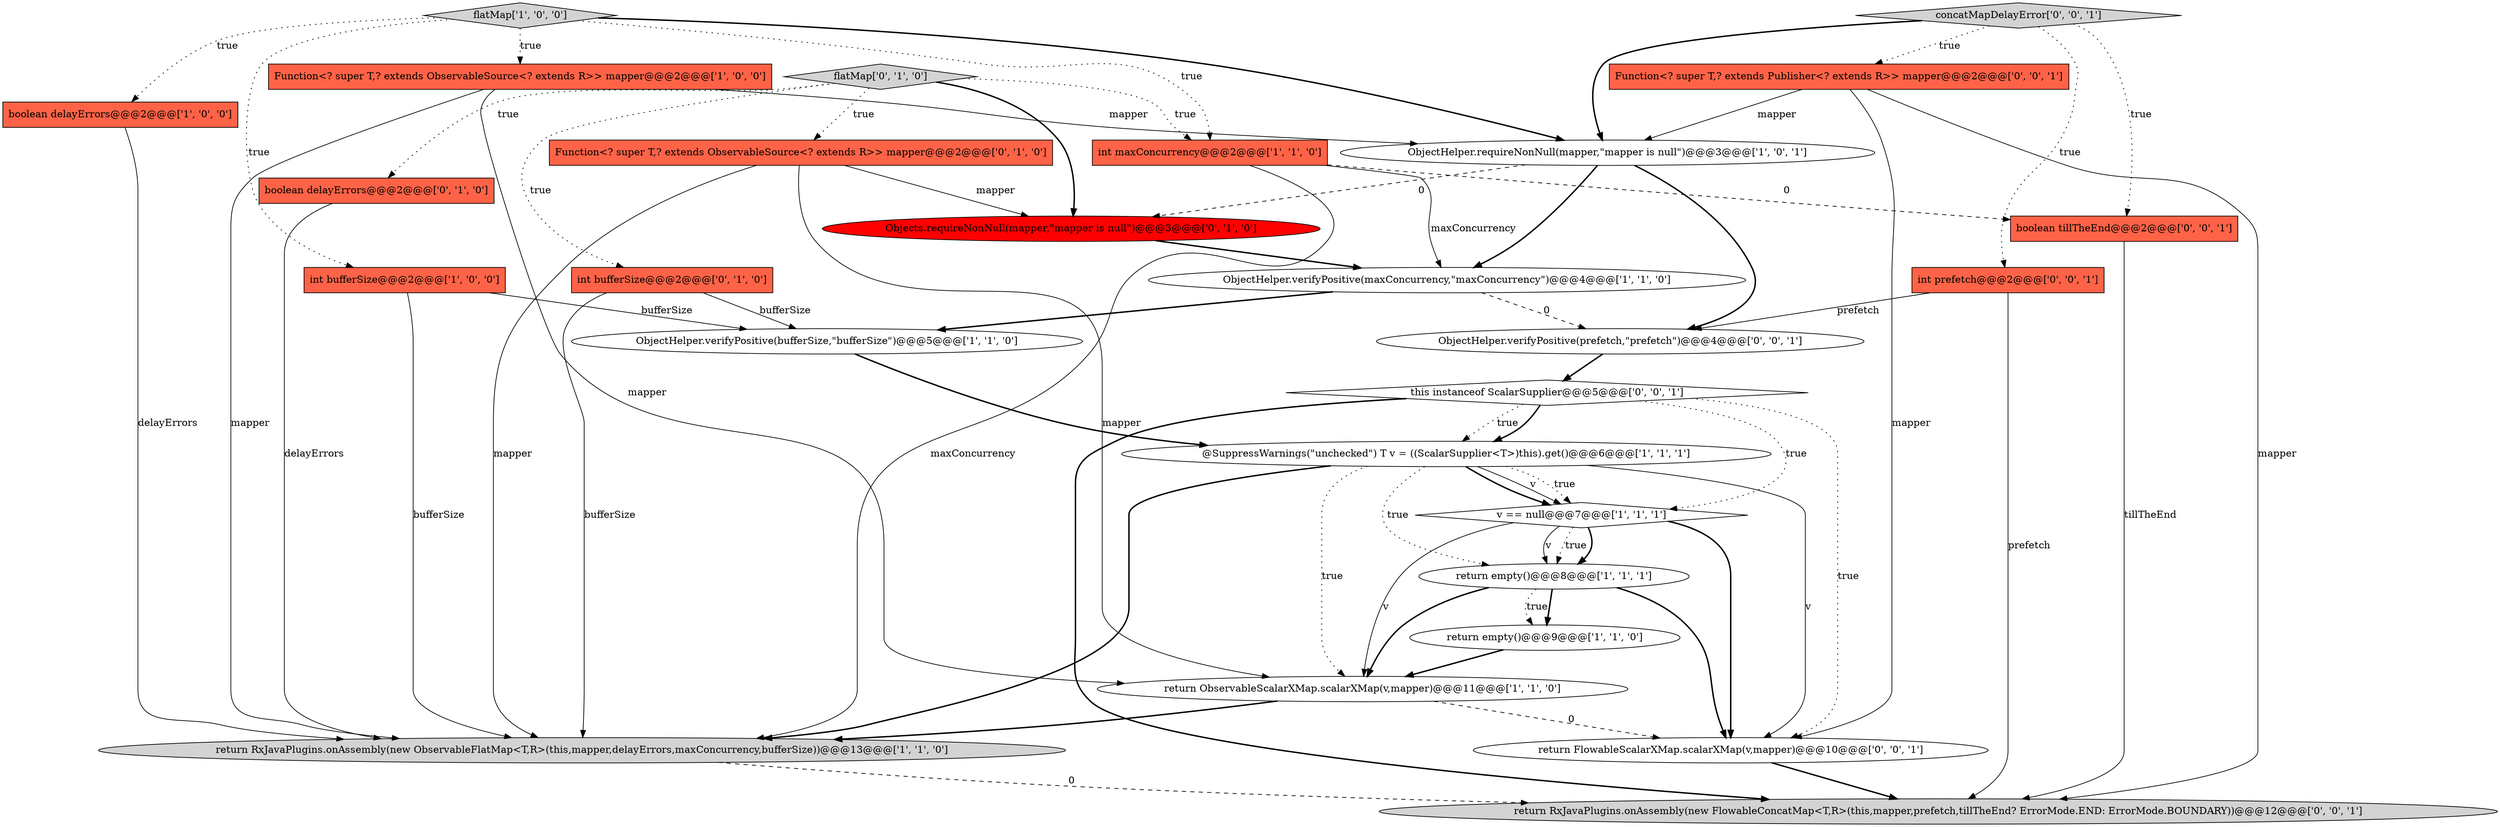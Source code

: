 digraph {
23 [style = filled, label = "boolean tillTheEnd@@@2@@@['0', '0', '1']", fillcolor = tomato, shape = box image = "AAA0AAABBB3BBB"];
8 [style = filled, label = "@SuppressWarnings(\"unchecked\") T v = ((ScalarSupplier<T>)this).get()@@@6@@@['1', '1', '1']", fillcolor = white, shape = ellipse image = "AAA0AAABBB1BBB"];
22 [style = filled, label = "return FlowableScalarXMap.scalarXMap(v,mapper)@@@10@@@['0', '0', '1']", fillcolor = white, shape = ellipse image = "AAA0AAABBB3BBB"];
4 [style = filled, label = "return RxJavaPlugins.onAssembly(new ObservableFlatMap<T,R>(this,mapper,delayErrors,maxConcurrency,bufferSize))@@@13@@@['1', '1', '0']", fillcolor = lightgray, shape = ellipse image = "AAA0AAABBB1BBB"];
0 [style = filled, label = "return empty()@@@9@@@['1', '1', '0']", fillcolor = white, shape = ellipse image = "AAA0AAABBB1BBB"];
3 [style = filled, label = "Function<? super T,? extends ObservableSource<? extends R>> mapper@@@2@@@['1', '0', '0']", fillcolor = tomato, shape = box image = "AAA0AAABBB1BBB"];
17 [style = filled, label = "Objects.requireNonNull(mapper,\"mapper is null\")@@@3@@@['0', '1', '0']", fillcolor = red, shape = ellipse image = "AAA1AAABBB2BBB"];
16 [style = filled, label = "boolean delayErrors@@@2@@@['0', '1', '0']", fillcolor = tomato, shape = box image = "AAA0AAABBB2BBB"];
21 [style = filled, label = "int prefetch@@@2@@@['0', '0', '1']", fillcolor = tomato, shape = box image = "AAA0AAABBB3BBB"];
12 [style = filled, label = "ObjectHelper.verifyPositive(maxConcurrency,\"maxConcurrency\")@@@4@@@['1', '1', '0']", fillcolor = white, shape = ellipse image = "AAA0AAABBB1BBB"];
11 [style = filled, label = "ObjectHelper.verifyPositive(bufferSize,\"bufferSize\")@@@5@@@['1', '1', '0']", fillcolor = white, shape = ellipse image = "AAA0AAABBB1BBB"];
20 [style = filled, label = "concatMapDelayError['0', '0', '1']", fillcolor = lightgray, shape = diamond image = "AAA0AAABBB3BBB"];
7 [style = filled, label = "flatMap['1', '0', '0']", fillcolor = lightgray, shape = diamond image = "AAA0AAABBB1BBB"];
2 [style = filled, label = "return empty()@@@8@@@['1', '1', '1']", fillcolor = white, shape = ellipse image = "AAA0AAABBB1BBB"];
6 [style = filled, label = "v == null@@@7@@@['1', '1', '1']", fillcolor = white, shape = diamond image = "AAA0AAABBB1BBB"];
10 [style = filled, label = "ObjectHelper.requireNonNull(mapper,\"mapper is null\")@@@3@@@['1', '0', '1']", fillcolor = white, shape = ellipse image = "AAA0AAABBB1BBB"];
13 [style = filled, label = "return ObservableScalarXMap.scalarXMap(v,mapper)@@@11@@@['1', '1', '0']", fillcolor = white, shape = ellipse image = "AAA0AAABBB1BBB"];
9 [style = filled, label = "int maxConcurrency@@@2@@@['1', '1', '0']", fillcolor = tomato, shape = box image = "AAA0AAABBB1BBB"];
14 [style = filled, label = "Function<? super T,? extends ObservableSource<? extends R>> mapper@@@2@@@['0', '1', '0']", fillcolor = tomato, shape = box image = "AAA0AAABBB2BBB"];
5 [style = filled, label = "boolean delayErrors@@@2@@@['1', '0', '0']", fillcolor = tomato, shape = box image = "AAA0AAABBB1BBB"];
19 [style = filled, label = "Function<? super T,? extends Publisher<? extends R>> mapper@@@2@@@['0', '0', '1']", fillcolor = tomato, shape = box image = "AAA0AAABBB3BBB"];
24 [style = filled, label = "return RxJavaPlugins.onAssembly(new FlowableConcatMap<T,R>(this,mapper,prefetch,tillTheEnd? ErrorMode.END: ErrorMode.BOUNDARY))@@@12@@@['0', '0', '1']", fillcolor = lightgray, shape = ellipse image = "AAA0AAABBB3BBB"];
25 [style = filled, label = "ObjectHelper.verifyPositive(prefetch,\"prefetch\")@@@4@@@['0', '0', '1']", fillcolor = white, shape = ellipse image = "AAA0AAABBB3BBB"];
26 [style = filled, label = "this instanceof ScalarSupplier@@@5@@@['0', '0', '1']", fillcolor = white, shape = diamond image = "AAA0AAABBB3BBB"];
18 [style = filled, label = "int bufferSize@@@2@@@['0', '1', '0']", fillcolor = tomato, shape = box image = "AAA0AAABBB2BBB"];
15 [style = filled, label = "flatMap['0', '1', '0']", fillcolor = lightgray, shape = diamond image = "AAA0AAABBB2BBB"];
1 [style = filled, label = "int bufferSize@@@2@@@['1', '0', '0']", fillcolor = tomato, shape = box image = "AAA0AAABBB1BBB"];
3->13 [style = solid, label="mapper"];
26->8 [style = dotted, label="true"];
2->0 [style = dotted, label="true"];
0->13 [style = bold, label=""];
7->10 [style = bold, label=""];
6->22 [style = bold, label=""];
3->10 [style = solid, label="mapper"];
8->2 [style = dotted, label="true"];
5->4 [style = solid, label="delayErrors"];
14->4 [style = solid, label="mapper"];
15->18 [style = dotted, label="true"];
12->11 [style = bold, label=""];
19->10 [style = solid, label="mapper"];
19->24 [style = solid, label="mapper"];
8->6 [style = bold, label=""];
26->8 [style = bold, label=""];
18->11 [style = solid, label="bufferSize"];
20->21 [style = dotted, label="true"];
7->9 [style = dotted, label="true"];
26->22 [style = dotted, label="true"];
15->14 [style = dotted, label="true"];
15->16 [style = dotted, label="true"];
26->24 [style = bold, label=""];
19->22 [style = solid, label="mapper"];
16->4 [style = solid, label="delayErrors"];
9->23 [style = dashed, label="0"];
9->12 [style = solid, label="maxConcurrency"];
21->24 [style = solid, label="prefetch"];
15->9 [style = dotted, label="true"];
18->4 [style = solid, label="bufferSize"];
9->4 [style = solid, label="maxConcurrency"];
6->2 [style = bold, label=""];
6->13 [style = solid, label="v"];
6->2 [style = solid, label="v"];
2->13 [style = bold, label=""];
20->10 [style = bold, label=""];
7->5 [style = dotted, label="true"];
15->17 [style = bold, label=""];
2->0 [style = bold, label=""];
17->12 [style = bold, label=""];
8->22 [style = solid, label="v"];
8->6 [style = solid, label="v"];
8->6 [style = dotted, label="true"];
6->2 [style = dotted, label="true"];
1->11 [style = solid, label="bufferSize"];
14->13 [style = solid, label="mapper"];
12->25 [style = dashed, label="0"];
10->25 [style = bold, label=""];
7->3 [style = dotted, label="true"];
10->12 [style = bold, label=""];
23->24 [style = solid, label="tillTheEnd"];
25->26 [style = bold, label=""];
20->23 [style = dotted, label="true"];
10->17 [style = dashed, label="0"];
21->25 [style = solid, label="prefetch"];
11->8 [style = bold, label=""];
26->6 [style = dotted, label="true"];
20->19 [style = dotted, label="true"];
8->13 [style = dotted, label="true"];
3->4 [style = solid, label="mapper"];
1->4 [style = solid, label="bufferSize"];
8->4 [style = bold, label=""];
22->24 [style = bold, label=""];
4->24 [style = dashed, label="0"];
2->22 [style = bold, label=""];
7->1 [style = dotted, label="true"];
14->17 [style = solid, label="mapper"];
13->22 [style = dashed, label="0"];
13->4 [style = bold, label=""];
}

